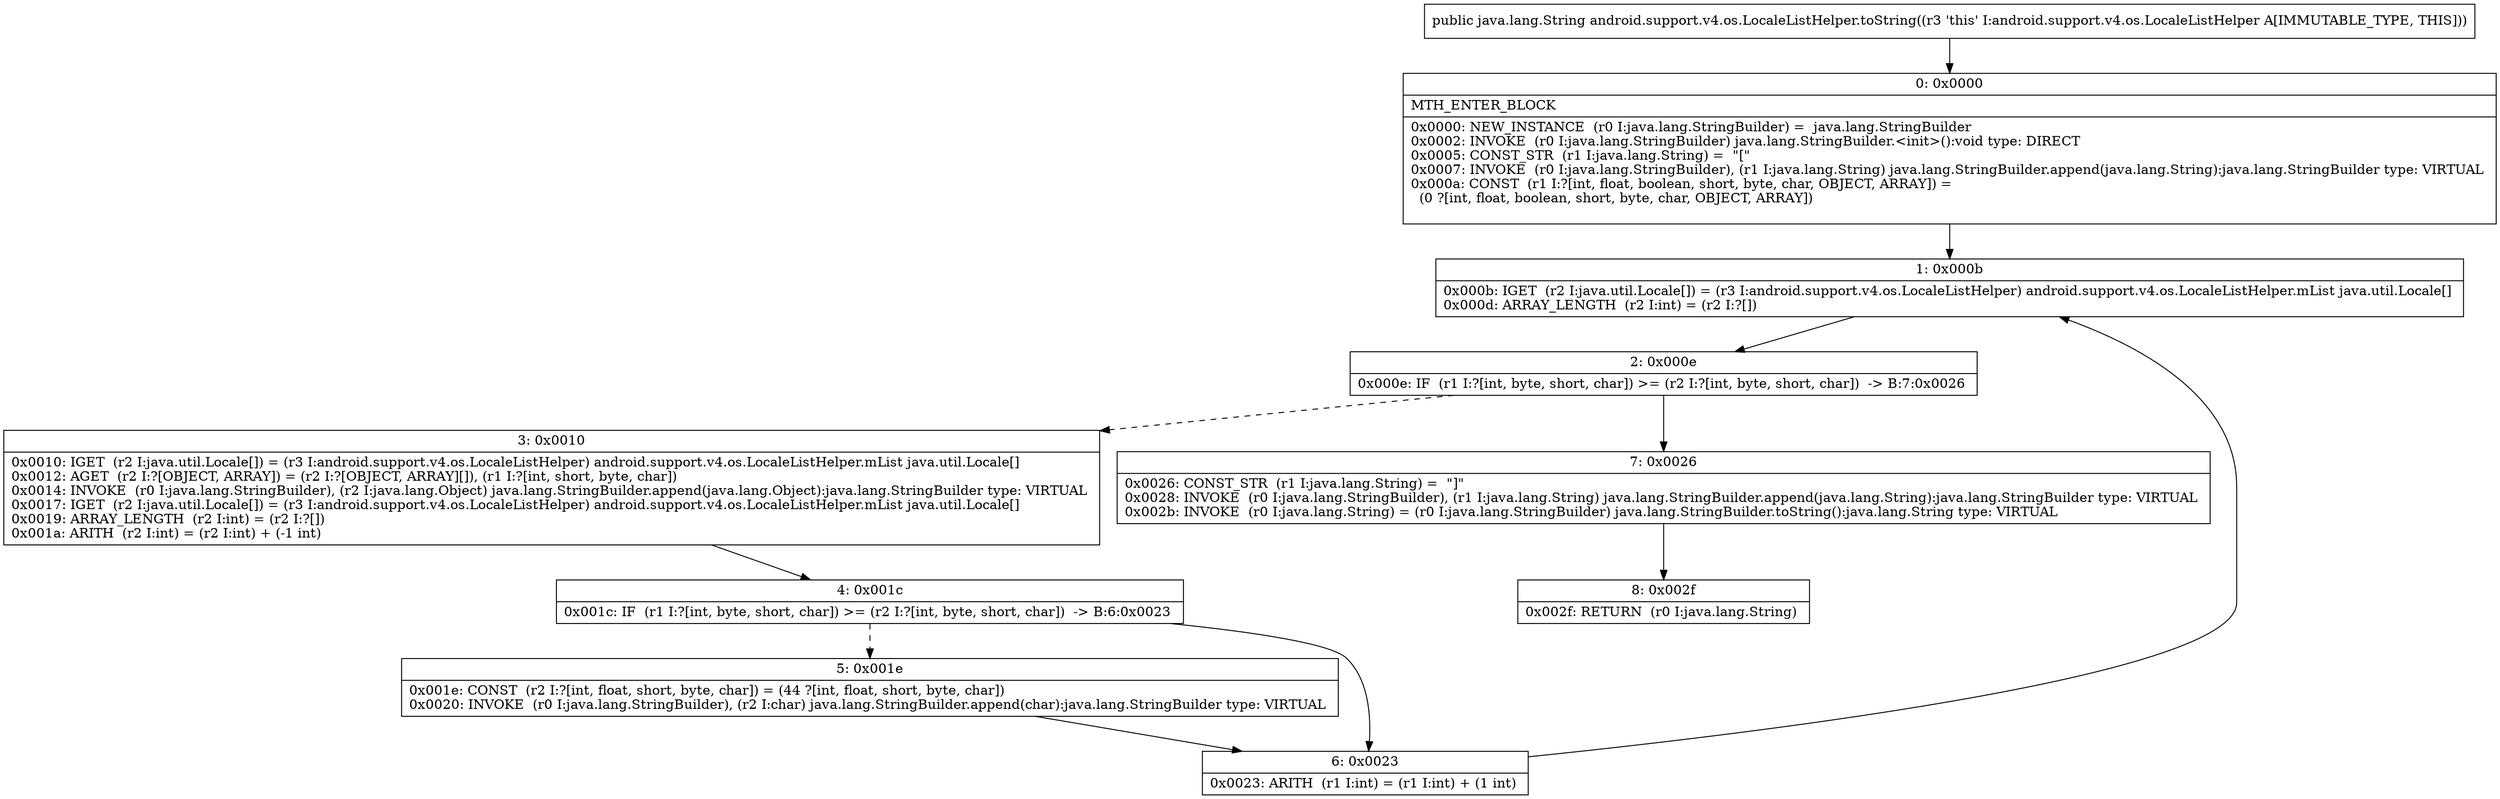 digraph "CFG forandroid.support.v4.os.LocaleListHelper.toString()Ljava\/lang\/String;" {
Node_0 [shape=record,label="{0\:\ 0x0000|MTH_ENTER_BLOCK\l|0x0000: NEW_INSTANCE  (r0 I:java.lang.StringBuilder) =  java.lang.StringBuilder \l0x0002: INVOKE  (r0 I:java.lang.StringBuilder) java.lang.StringBuilder.\<init\>():void type: DIRECT \l0x0005: CONST_STR  (r1 I:java.lang.String) =  \"[\" \l0x0007: INVOKE  (r0 I:java.lang.StringBuilder), (r1 I:java.lang.String) java.lang.StringBuilder.append(java.lang.String):java.lang.StringBuilder type: VIRTUAL \l0x000a: CONST  (r1 I:?[int, float, boolean, short, byte, char, OBJECT, ARRAY]) = \l  (0 ?[int, float, boolean, short, byte, char, OBJECT, ARRAY])\l \l}"];
Node_1 [shape=record,label="{1\:\ 0x000b|0x000b: IGET  (r2 I:java.util.Locale[]) = (r3 I:android.support.v4.os.LocaleListHelper) android.support.v4.os.LocaleListHelper.mList java.util.Locale[] \l0x000d: ARRAY_LENGTH  (r2 I:int) = (r2 I:?[]) \l}"];
Node_2 [shape=record,label="{2\:\ 0x000e|0x000e: IF  (r1 I:?[int, byte, short, char]) \>= (r2 I:?[int, byte, short, char])  \-\> B:7:0x0026 \l}"];
Node_3 [shape=record,label="{3\:\ 0x0010|0x0010: IGET  (r2 I:java.util.Locale[]) = (r3 I:android.support.v4.os.LocaleListHelper) android.support.v4.os.LocaleListHelper.mList java.util.Locale[] \l0x0012: AGET  (r2 I:?[OBJECT, ARRAY]) = (r2 I:?[OBJECT, ARRAY][]), (r1 I:?[int, short, byte, char]) \l0x0014: INVOKE  (r0 I:java.lang.StringBuilder), (r2 I:java.lang.Object) java.lang.StringBuilder.append(java.lang.Object):java.lang.StringBuilder type: VIRTUAL \l0x0017: IGET  (r2 I:java.util.Locale[]) = (r3 I:android.support.v4.os.LocaleListHelper) android.support.v4.os.LocaleListHelper.mList java.util.Locale[] \l0x0019: ARRAY_LENGTH  (r2 I:int) = (r2 I:?[]) \l0x001a: ARITH  (r2 I:int) = (r2 I:int) + (\-1 int) \l}"];
Node_4 [shape=record,label="{4\:\ 0x001c|0x001c: IF  (r1 I:?[int, byte, short, char]) \>= (r2 I:?[int, byte, short, char])  \-\> B:6:0x0023 \l}"];
Node_5 [shape=record,label="{5\:\ 0x001e|0x001e: CONST  (r2 I:?[int, float, short, byte, char]) = (44 ?[int, float, short, byte, char]) \l0x0020: INVOKE  (r0 I:java.lang.StringBuilder), (r2 I:char) java.lang.StringBuilder.append(char):java.lang.StringBuilder type: VIRTUAL \l}"];
Node_6 [shape=record,label="{6\:\ 0x0023|0x0023: ARITH  (r1 I:int) = (r1 I:int) + (1 int) \l}"];
Node_7 [shape=record,label="{7\:\ 0x0026|0x0026: CONST_STR  (r1 I:java.lang.String) =  \"]\" \l0x0028: INVOKE  (r0 I:java.lang.StringBuilder), (r1 I:java.lang.String) java.lang.StringBuilder.append(java.lang.String):java.lang.StringBuilder type: VIRTUAL \l0x002b: INVOKE  (r0 I:java.lang.String) = (r0 I:java.lang.StringBuilder) java.lang.StringBuilder.toString():java.lang.String type: VIRTUAL \l}"];
Node_8 [shape=record,label="{8\:\ 0x002f|0x002f: RETURN  (r0 I:java.lang.String) \l}"];
MethodNode[shape=record,label="{public java.lang.String android.support.v4.os.LocaleListHelper.toString((r3 'this' I:android.support.v4.os.LocaleListHelper A[IMMUTABLE_TYPE, THIS])) }"];
MethodNode -> Node_0;
Node_0 -> Node_1;
Node_1 -> Node_2;
Node_2 -> Node_3[style=dashed];
Node_2 -> Node_7;
Node_3 -> Node_4;
Node_4 -> Node_5[style=dashed];
Node_4 -> Node_6;
Node_5 -> Node_6;
Node_6 -> Node_1;
Node_7 -> Node_8;
}

